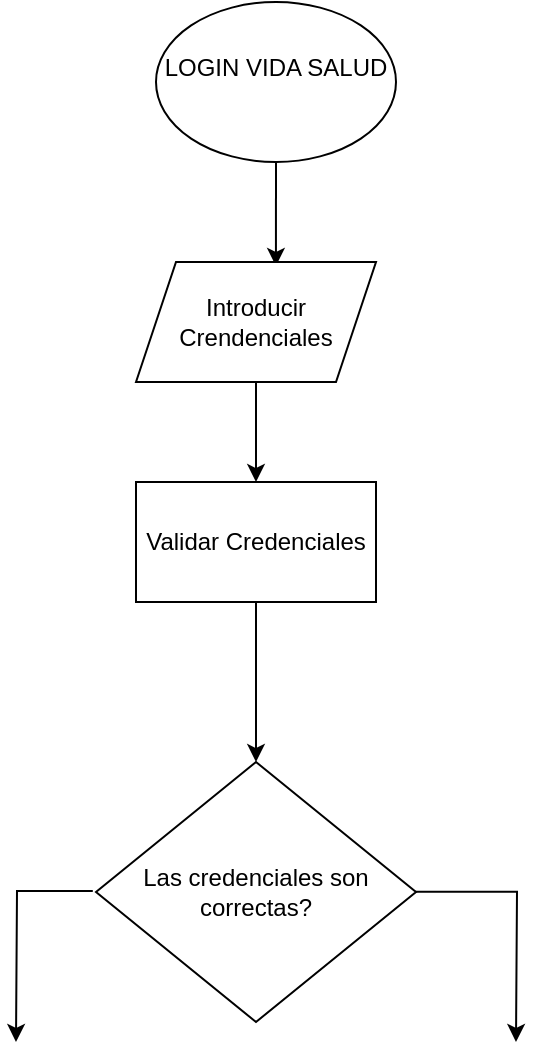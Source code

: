 <mxfile version="24.7.5">
  <diagram name="Page-1" id="y3nSxOi1oGvmX9CvUGN1">
    <mxGraphModel dx="574" dy="312" grid="1" gridSize="10" guides="1" tooltips="1" connect="1" arrows="1" fold="1" page="1" pageScale="1" pageWidth="850" pageHeight="1100" math="0" shadow="0">
      <root>
        <mxCell id="0" />
        <mxCell id="1" parent="0" />
        <mxCell id="UMnjD2So-exEDhG5ul0h-5" value="Las credenciales son correctas?" style="rhombus;whiteSpace=wrap;html=1;container=0;" vertex="1" parent="1">
          <mxGeometry x="310" y="400" width="160" height="130" as="geometry" />
        </mxCell>
        <mxCell id="UMnjD2So-exEDhG5ul0h-7" value="" style="endArrow=classic;html=1;rounded=0;exitX=0.5;exitY=1;exitDx=0;exitDy=0;entryX=0.5;entryY=0;entryDx=0;entryDy=0;" edge="1" parent="1" source="UMnjD2So-exEDhG5ul0h-14" target="UMnjD2So-exEDhG5ul0h-3">
          <mxGeometry width="50" height="50" relative="1" as="geometry">
            <mxPoint x="450" y="240" as="sourcePoint" />
            <mxPoint x="420" y="240" as="targetPoint" />
          </mxGeometry>
        </mxCell>
        <mxCell id="UMnjD2So-exEDhG5ul0h-1" value="LOGIN VIDA SALUD&lt;div&gt;&lt;br&gt;&lt;/div&gt;" style="ellipse;whiteSpace=wrap;html=1;container=0;" vertex="1" parent="1">
          <mxGeometry x="340" y="20" width="120" height="80" as="geometry" />
        </mxCell>
        <mxCell id="UMnjD2So-exEDhG5ul0h-3" value="Validar Credenciales" style="rounded=0;whiteSpace=wrap;html=1;container=0;" vertex="1" parent="1">
          <mxGeometry x="330" y="260" width="120" height="60" as="geometry" />
        </mxCell>
        <mxCell id="UMnjD2So-exEDhG5ul0h-4" value="" style="endArrow=classic;html=1;rounded=0;exitX=0.5;exitY=1;exitDx=0;exitDy=0;entryX=0.583;entryY=0.033;entryDx=0;entryDy=0;entryPerimeter=0;" edge="1" parent="1" source="UMnjD2So-exEDhG5ul0h-1" target="UMnjD2So-exEDhG5ul0h-14">
          <mxGeometry width="50" height="50" relative="1" as="geometry">
            <mxPoint x="415" y="140" as="sourcePoint" />
            <mxPoint x="465" y="90" as="targetPoint" />
          </mxGeometry>
        </mxCell>
        <mxCell id="UMnjD2So-exEDhG5ul0h-14" value="Introducir Crendenciales" style="shape=parallelogram;perimeter=parallelogramPerimeter;whiteSpace=wrap;html=1;fixedSize=1;" vertex="1" parent="1">
          <mxGeometry x="330" y="150" width="120" height="60" as="geometry" />
        </mxCell>
        <mxCell id="UMnjD2So-exEDhG5ul0h-15" value="" style="endArrow=classic;html=1;rounded=0;exitX=0.5;exitY=1;exitDx=0;exitDy=0;entryX=0.5;entryY=0;entryDx=0;entryDy=0;" edge="1" parent="1" source="UMnjD2So-exEDhG5ul0h-3" target="UMnjD2So-exEDhG5ul0h-5">
          <mxGeometry width="50" height="50" relative="1" as="geometry">
            <mxPoint x="410" y="400" as="sourcePoint" />
            <mxPoint x="460" y="350" as="targetPoint" />
          </mxGeometry>
        </mxCell>
        <mxCell id="UMnjD2So-exEDhG5ul0h-18" value="" style="endArrow=classic;html=1;rounded=0;exitX=-0.01;exitY=0.496;exitDx=0;exitDy=0;exitPerimeter=0;edgeStyle=orthogonalEdgeStyle;" edge="1" parent="1" source="UMnjD2So-exEDhG5ul0h-5">
          <mxGeometry width="50" height="50" relative="1" as="geometry">
            <mxPoint x="250" y="510" as="sourcePoint" />
            <mxPoint x="270" y="540" as="targetPoint" />
          </mxGeometry>
        </mxCell>
        <mxCell id="UMnjD2So-exEDhG5ul0h-20" value="" style="endArrow=classic;html=1;rounded=0;exitX=0.997;exitY=0.499;exitDx=0;exitDy=0;exitPerimeter=0;edgeStyle=orthogonalEdgeStyle;" edge="1" parent="1" source="UMnjD2So-exEDhG5ul0h-5">
          <mxGeometry width="50" height="50" relative="1" as="geometry">
            <mxPoint x="490" y="500" as="sourcePoint" />
            <mxPoint x="520" y="540" as="targetPoint" />
          </mxGeometry>
        </mxCell>
      </root>
    </mxGraphModel>
  </diagram>
</mxfile>
